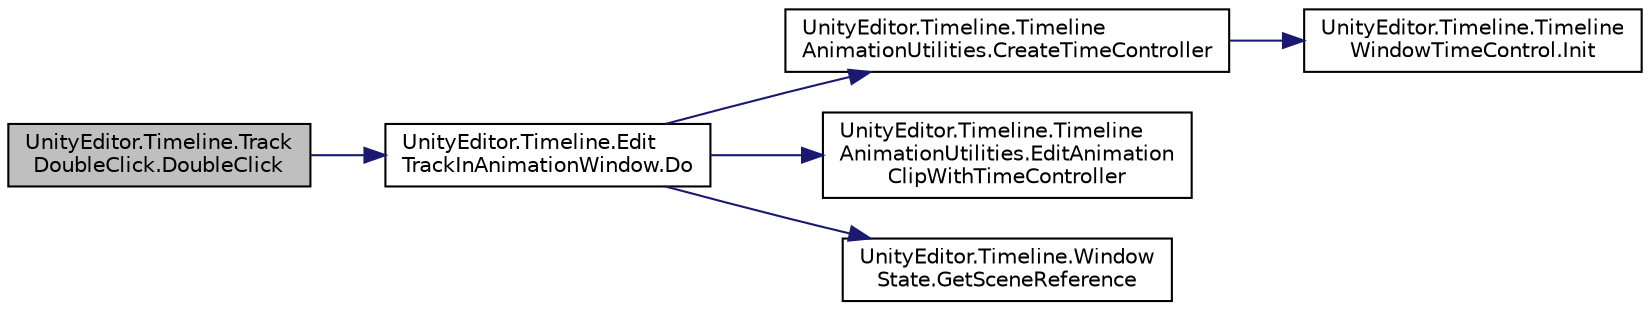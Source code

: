 digraph "UnityEditor.Timeline.TrackDoubleClick.DoubleClick"
{
 // LATEX_PDF_SIZE
  edge [fontname="Helvetica",fontsize="10",labelfontname="Helvetica",labelfontsize="10"];
  node [fontname="Helvetica",fontsize="10",shape=record];
  rankdir="LR";
  Node1 [label="UnityEditor.Timeline.Track\lDoubleClick.DoubleClick",height=0.2,width=0.4,color="black", fillcolor="grey75", style="filled", fontcolor="black",tooltip=" "];
  Node1 -> Node2 [color="midnightblue",fontsize="10",style="solid",fontname="Helvetica"];
  Node2 [label="UnityEditor.Timeline.Edit\lTrackInAnimationWindow.Do",height=0.2,width=0.4,color="black", fillcolor="white", style="filled",URL="$class_unity_editor_1_1_timeline_1_1_edit_track_in_animation_window.html#acf9a5e0f36bb4d60274a7ff77455e8f7",tooltip=" "];
  Node2 -> Node3 [color="midnightblue",fontsize="10",style="solid",fontname="Helvetica"];
  Node3 [label="UnityEditor.Timeline.Timeline\lAnimationUtilities.CreateTimeController",height=0.2,width=0.4,color="black", fillcolor="white", style="filled",URL="$class_unity_editor_1_1_timeline_1_1_timeline_animation_utilities.html#afb11e608598e6b2f831459a045c46d54",tooltip=" "];
  Node3 -> Node4 [color="midnightblue",fontsize="10",style="solid",fontname="Helvetica"];
  Node4 [label="UnityEditor.Timeline.Timeline\lWindowTimeControl.Init",height=0.2,width=0.4,color="black", fillcolor="white", style="filled",URL="$class_unity_editor_1_1_timeline_1_1_timeline_window_time_control.html#a03d793fa0b51d708b208b40373a8cabe",tooltip=" "];
  Node2 -> Node5 [color="midnightblue",fontsize="10",style="solid",fontname="Helvetica"];
  Node5 [label="UnityEditor.Timeline.Timeline\lAnimationUtilities.EditAnimation\lClipWithTimeController",height=0.2,width=0.4,color="black", fillcolor="white", style="filled",URL="$class_unity_editor_1_1_timeline_1_1_timeline_animation_utilities.html#a5b3c7d6e4ba1c8e675ea5b362a099bd2",tooltip=" "];
  Node2 -> Node6 [color="midnightblue",fontsize="10",style="solid",fontname="Helvetica"];
  Node6 [label="UnityEditor.Timeline.Window\lState.GetSceneReference",height=0.2,width=0.4,color="black", fillcolor="white", style="filled",URL="$class_unity_editor_1_1_timeline_1_1_window_state.html#a3c034ec5c009f56975135e6b7815193f",tooltip=" "];
}
